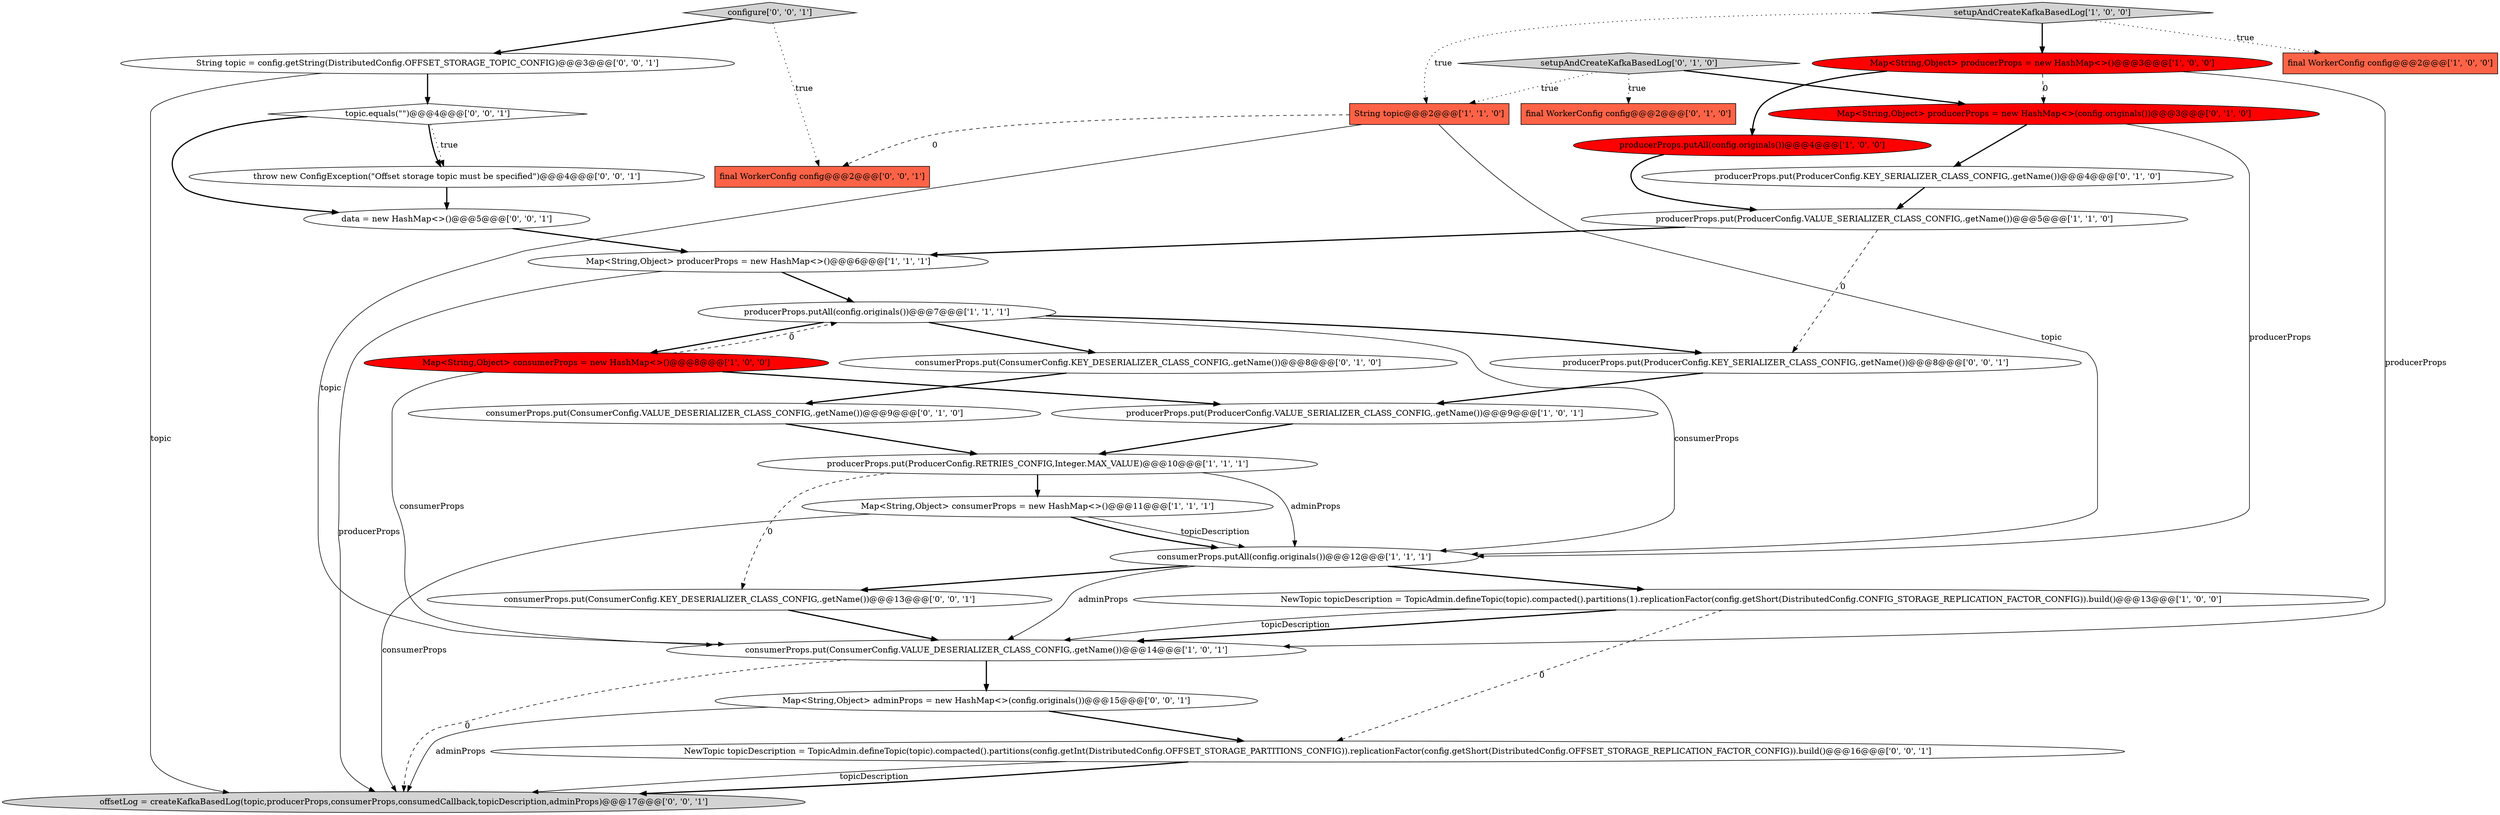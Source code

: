digraph {
1 [style = filled, label = "NewTopic topicDescription = TopicAdmin.defineTopic(topic).compacted().partitions(1).replicationFactor(config.getShort(DistributedConfig.CONFIG_STORAGE_REPLICATION_FACTOR_CONFIG)).build()@@@13@@@['1', '0', '0']", fillcolor = white, shape = ellipse image = "AAA0AAABBB1BBB"];
20 [style = filled, label = "consumerProps.put(ConsumerConfig.KEY_DESERIALIZER_CLASS_CONFIG,.getName())@@@8@@@['0', '1', '0']", fillcolor = white, shape = ellipse image = "AAA0AAABBB2BBB"];
26 [style = filled, label = "offsetLog = createKafkaBasedLog(topic,producerProps,consumerProps,consumedCallback,topicDescription,adminProps)@@@17@@@['0', '0', '1']", fillcolor = lightgray, shape = ellipse image = "AAA0AAABBB3BBB"];
3 [style = filled, label = "consumerProps.put(ConsumerConfig.VALUE_DESERIALIZER_CLASS_CONFIG,.getName())@@@14@@@['1', '0', '1']", fillcolor = white, shape = ellipse image = "AAA0AAABBB1BBB"];
21 [style = filled, label = "throw new ConfigException(\"Offset storage topic must be specified\")@@@4@@@['0', '0', '1']", fillcolor = white, shape = ellipse image = "AAA0AAABBB3BBB"];
23 [style = filled, label = "String topic = config.getString(DistributedConfig.OFFSET_STORAGE_TOPIC_CONFIG)@@@3@@@['0', '0', '1']", fillcolor = white, shape = ellipse image = "AAA0AAABBB3BBB"];
14 [style = filled, label = "String topic@@@2@@@['1', '1', '0']", fillcolor = tomato, shape = box image = "AAA0AAABBB1BBB"];
24 [style = filled, label = "topic.equals(\"\")@@@4@@@['0', '0', '1']", fillcolor = white, shape = diamond image = "AAA0AAABBB3BBB"];
31 [style = filled, label = "producerProps.put(ProducerConfig.KEY_SERIALIZER_CLASS_CONFIG,.getName())@@@8@@@['0', '0', '1']", fillcolor = white, shape = ellipse image = "AAA0AAABBB3BBB"];
12 [style = filled, label = "producerProps.put(ProducerConfig.RETRIES_CONFIG,Integer.MAX_VALUE)@@@10@@@['1', '1', '1']", fillcolor = white, shape = ellipse image = "AAA0AAABBB1BBB"];
7 [style = filled, label = "final WorkerConfig config@@@2@@@['1', '0', '0']", fillcolor = tomato, shape = box image = "AAA0AAABBB1BBB"];
27 [style = filled, label = "data = new HashMap<>()@@@5@@@['0', '0', '1']", fillcolor = white, shape = ellipse image = "AAA0AAABBB3BBB"];
15 [style = filled, label = "final WorkerConfig config@@@2@@@['0', '1', '0']", fillcolor = tomato, shape = box image = "AAA0AAABBB2BBB"];
8 [style = filled, label = "producerProps.put(ProducerConfig.VALUE_SERIALIZER_CLASS_CONFIG,.getName())@@@5@@@['1', '1', '0']", fillcolor = white, shape = ellipse image = "AAA0AAABBB1BBB"];
10 [style = filled, label = "Map<String,Object> producerProps = new HashMap<>()@@@6@@@['1', '1', '1']", fillcolor = white, shape = ellipse image = "AAA0AAABBB1BBB"];
17 [style = filled, label = "setupAndCreateKafkaBasedLog['0', '1', '0']", fillcolor = lightgray, shape = diamond image = "AAA0AAABBB2BBB"];
29 [style = filled, label = "Map<String,Object> adminProps = new HashMap<>(config.originals())@@@15@@@['0', '0', '1']", fillcolor = white, shape = ellipse image = "AAA0AAABBB3BBB"];
2 [style = filled, label = "Map<String,Object> consumerProps = new HashMap<>()@@@8@@@['1', '0', '0']", fillcolor = red, shape = ellipse image = "AAA1AAABBB1BBB"];
5 [style = filled, label = "Map<String,Object> producerProps = new HashMap<>()@@@3@@@['1', '0', '0']", fillcolor = red, shape = ellipse image = "AAA1AAABBB1BBB"];
0 [style = filled, label = "producerProps.putAll(config.originals())@@@7@@@['1', '1', '1']", fillcolor = white, shape = ellipse image = "AAA0AAABBB1BBB"];
4 [style = filled, label = "setupAndCreateKafkaBasedLog['1', '0', '0']", fillcolor = lightgray, shape = diamond image = "AAA0AAABBB1BBB"];
28 [style = filled, label = "configure['0', '0', '1']", fillcolor = lightgray, shape = diamond image = "AAA0AAABBB3BBB"];
19 [style = filled, label = "Map<String,Object> producerProps = new HashMap<>(config.originals())@@@3@@@['0', '1', '0']", fillcolor = red, shape = ellipse image = "AAA1AAABBB2BBB"];
6 [style = filled, label = "producerProps.putAll(config.originals())@@@4@@@['1', '0', '0']", fillcolor = red, shape = ellipse image = "AAA1AAABBB1BBB"];
16 [style = filled, label = "consumerProps.put(ConsumerConfig.VALUE_DESERIALIZER_CLASS_CONFIG,.getName())@@@9@@@['0', '1', '0']", fillcolor = white, shape = ellipse image = "AAA0AAABBB2BBB"];
18 [style = filled, label = "producerProps.put(ProducerConfig.KEY_SERIALIZER_CLASS_CONFIG,.getName())@@@4@@@['0', '1', '0']", fillcolor = white, shape = ellipse image = "AAA0AAABBB2BBB"];
25 [style = filled, label = "consumerProps.put(ConsumerConfig.KEY_DESERIALIZER_CLASS_CONFIG,.getName())@@@13@@@['0', '0', '1']", fillcolor = white, shape = ellipse image = "AAA0AAABBB3BBB"];
11 [style = filled, label = "producerProps.put(ProducerConfig.VALUE_SERIALIZER_CLASS_CONFIG,.getName())@@@9@@@['1', '0', '1']", fillcolor = white, shape = ellipse image = "AAA0AAABBB1BBB"];
30 [style = filled, label = "final WorkerConfig config@@@2@@@['0', '0', '1']", fillcolor = tomato, shape = box image = "AAA0AAABBB3BBB"];
9 [style = filled, label = "Map<String,Object> consumerProps = new HashMap<>()@@@11@@@['1', '1', '1']", fillcolor = white, shape = ellipse image = "AAA0AAABBB1BBB"];
22 [style = filled, label = "NewTopic topicDescription = TopicAdmin.defineTopic(topic).compacted().partitions(config.getInt(DistributedConfig.OFFSET_STORAGE_PARTITIONS_CONFIG)).replicationFactor(config.getShort(DistributedConfig.OFFSET_STORAGE_REPLICATION_FACTOR_CONFIG)).build()@@@16@@@['0', '0', '1']", fillcolor = white, shape = ellipse image = "AAA0AAABBB3BBB"];
13 [style = filled, label = "consumerProps.putAll(config.originals())@@@12@@@['1', '1', '1']", fillcolor = white, shape = ellipse image = "AAA0AAABBB1BBB"];
13->25 [style = bold, label=""];
22->26 [style = bold, label=""];
8->10 [style = bold, label=""];
29->26 [style = solid, label="adminProps"];
1->3 [style = solid, label="topicDescription"];
19->18 [style = bold, label=""];
3->26 [style = dashed, label="0"];
21->27 [style = bold, label=""];
0->2 [style = bold, label=""];
25->3 [style = bold, label=""];
1->3 [style = bold, label=""];
17->14 [style = dotted, label="true"];
4->7 [style = dotted, label="true"];
9->26 [style = solid, label="consumerProps"];
11->12 [style = bold, label=""];
4->14 [style = dotted, label="true"];
12->9 [style = bold, label=""];
5->3 [style = solid, label="producerProps"];
17->19 [style = bold, label=""];
31->11 [style = bold, label=""];
13->1 [style = bold, label=""];
1->22 [style = dashed, label="0"];
28->30 [style = dotted, label="true"];
19->13 [style = solid, label="producerProps"];
23->24 [style = bold, label=""];
17->15 [style = dotted, label="true"];
12->25 [style = dashed, label="0"];
14->3 [style = solid, label="topic"];
22->26 [style = solid, label="topicDescription"];
0->13 [style = solid, label="consumerProps"];
5->6 [style = bold, label=""];
12->13 [style = solid, label="adminProps"];
20->16 [style = bold, label=""];
24->21 [style = bold, label=""];
28->23 [style = bold, label=""];
2->0 [style = dashed, label="0"];
10->26 [style = solid, label="producerProps"];
27->10 [style = bold, label=""];
10->0 [style = bold, label=""];
6->8 [style = bold, label=""];
14->30 [style = dashed, label="0"];
13->3 [style = solid, label="adminProps"];
14->13 [style = solid, label="topic"];
9->13 [style = solid, label="topicDescription"];
0->20 [style = bold, label=""];
23->26 [style = solid, label="topic"];
18->8 [style = bold, label=""];
29->22 [style = bold, label=""];
8->31 [style = dashed, label="0"];
2->3 [style = solid, label="consumerProps"];
24->21 [style = dotted, label="true"];
5->19 [style = dashed, label="0"];
4->5 [style = bold, label=""];
16->12 [style = bold, label=""];
2->11 [style = bold, label=""];
24->27 [style = bold, label=""];
3->29 [style = bold, label=""];
0->31 [style = bold, label=""];
9->13 [style = bold, label=""];
}
